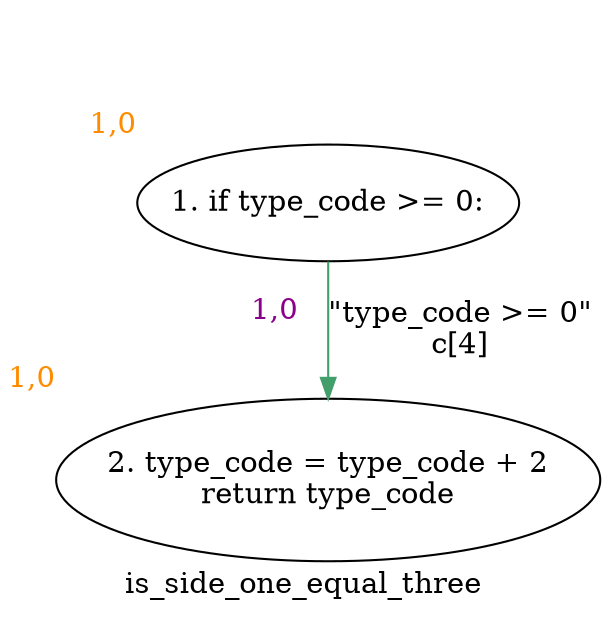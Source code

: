 digraph clusteris_side_one_equal_three {
	graph [bb="0,0,261.55,241",
		label=is_side_one_equal_three,
		lheight=0.22,
		lp="130.78,11.875",
		lwidth=1.92,
		xlabel=<<br></br><br></br><br></br><font color='darkorange'>-1,-1</font>>
	];
	node [label="\N",
		xlabel=<<br></br><br></br><br></br><font color='darkorange'>-1,-1</font>>
	];
	1	[height=0.77585,
		label="1. if type_code >= 0:",
		pos="139.4,197.31",
		width=2.3619,
		xlabel=<<br></br><br></br><br></br><font color='darkorange'>1,0</font>>,
		xlp="45.748,233.12"];
	2	[height=1.0852,
		label="2. type_code = type_code + 2
return type_code",
		pos="139.4,62.817",
		width=3.3931,
		xlabel=<<br></br><br></br><br></br><font color='darkorange'>1,0</font>>,
		xlp="8.625,109.76"];
	1 -> 2	[color="#429E6A",
		label="\"type_code >= 0\"\nc[4]",
		label_bgcolor=white,
		lp="190.4,135.63",
		pos="e,139.4,102.22 139.4,169.18 139.4,153.19 139.4,132.47 139.4,113.64",
		xlabel=<<font color='darkmagenta'><br/>  1,0   <br/></font>>,
		xlp="121.4,143.6"];
}
